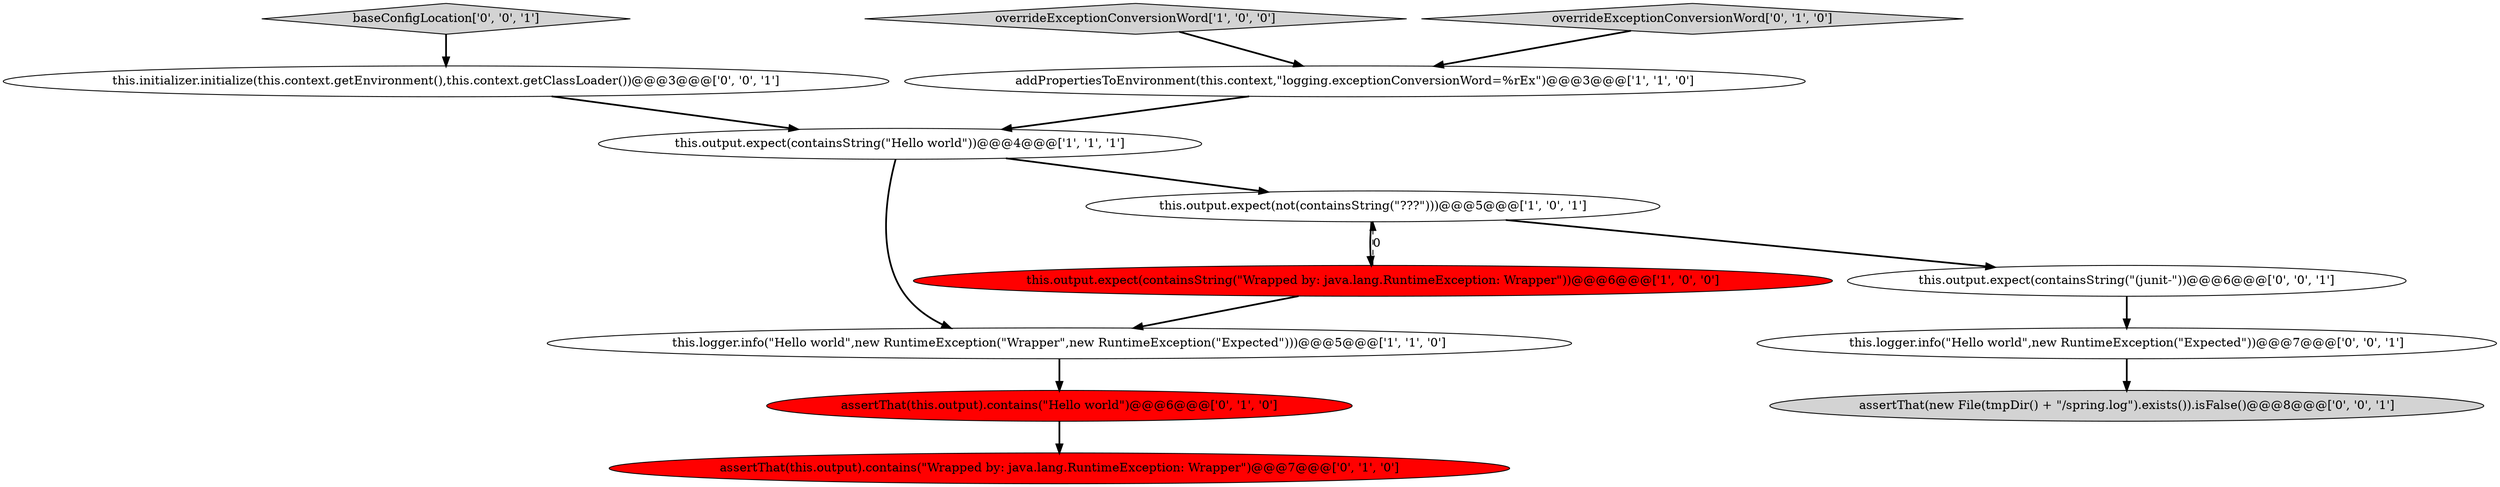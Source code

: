 digraph {
4 [style = filled, label = "addPropertiesToEnvironment(this.context,\"logging.exceptionConversionWord=%rEx\")@@@3@@@['1', '1', '0']", fillcolor = white, shape = ellipse image = "AAA0AAABBB1BBB"];
12 [style = filled, label = "this.logger.info(\"Hello world\",new RuntimeException(\"Expected\"))@@@7@@@['0', '0', '1']", fillcolor = white, shape = ellipse image = "AAA0AAABBB3BBB"];
2 [style = filled, label = "this.logger.info(\"Hello world\",new RuntimeException(\"Wrapper\",new RuntimeException(\"Expected\")))@@@5@@@['1', '1', '0']", fillcolor = white, shape = ellipse image = "AAA0AAABBB1BBB"];
8 [style = filled, label = "assertThat(this.output).contains(\"Hello world\")@@@6@@@['0', '1', '0']", fillcolor = red, shape = ellipse image = "AAA1AAABBB2BBB"];
3 [style = filled, label = "this.output.expect(not(containsString(\"???\")))@@@5@@@['1', '0', '1']", fillcolor = white, shape = ellipse image = "AAA0AAABBB1BBB"];
7 [style = filled, label = "assertThat(this.output).contains(\"Wrapped by: java.lang.RuntimeException: Wrapper\")@@@7@@@['0', '1', '0']", fillcolor = red, shape = ellipse image = "AAA1AAABBB2BBB"];
5 [style = filled, label = "overrideExceptionConversionWord['1', '0', '0']", fillcolor = lightgray, shape = diamond image = "AAA0AAABBB1BBB"];
1 [style = filled, label = "this.output.expect(containsString(\"Hello world\"))@@@4@@@['1', '1', '1']", fillcolor = white, shape = ellipse image = "AAA0AAABBB1BBB"];
6 [style = filled, label = "overrideExceptionConversionWord['0', '1', '0']", fillcolor = lightgray, shape = diamond image = "AAA0AAABBB2BBB"];
13 [style = filled, label = "assertThat(new File(tmpDir() + \"/spring.log\").exists()).isFalse()@@@8@@@['0', '0', '1']", fillcolor = lightgray, shape = ellipse image = "AAA0AAABBB3BBB"];
0 [style = filled, label = "this.output.expect(containsString(\"Wrapped by: java.lang.RuntimeException: Wrapper\"))@@@6@@@['1', '0', '0']", fillcolor = red, shape = ellipse image = "AAA1AAABBB1BBB"];
11 [style = filled, label = "this.initializer.initialize(this.context.getEnvironment(),this.context.getClassLoader())@@@3@@@['0', '0', '1']", fillcolor = white, shape = ellipse image = "AAA0AAABBB3BBB"];
9 [style = filled, label = "baseConfigLocation['0', '0', '1']", fillcolor = lightgray, shape = diamond image = "AAA0AAABBB3BBB"];
10 [style = filled, label = "this.output.expect(containsString(\"(junit-\"))@@@6@@@['0', '0', '1']", fillcolor = white, shape = ellipse image = "AAA0AAABBB3BBB"];
1->3 [style = bold, label=""];
3->10 [style = bold, label=""];
6->4 [style = bold, label=""];
12->13 [style = bold, label=""];
4->1 [style = bold, label=""];
5->4 [style = bold, label=""];
1->2 [style = bold, label=""];
0->3 [style = dashed, label="0"];
9->11 [style = bold, label=""];
11->1 [style = bold, label=""];
10->12 [style = bold, label=""];
3->0 [style = bold, label=""];
8->7 [style = bold, label=""];
2->8 [style = bold, label=""];
0->2 [style = bold, label=""];
}
